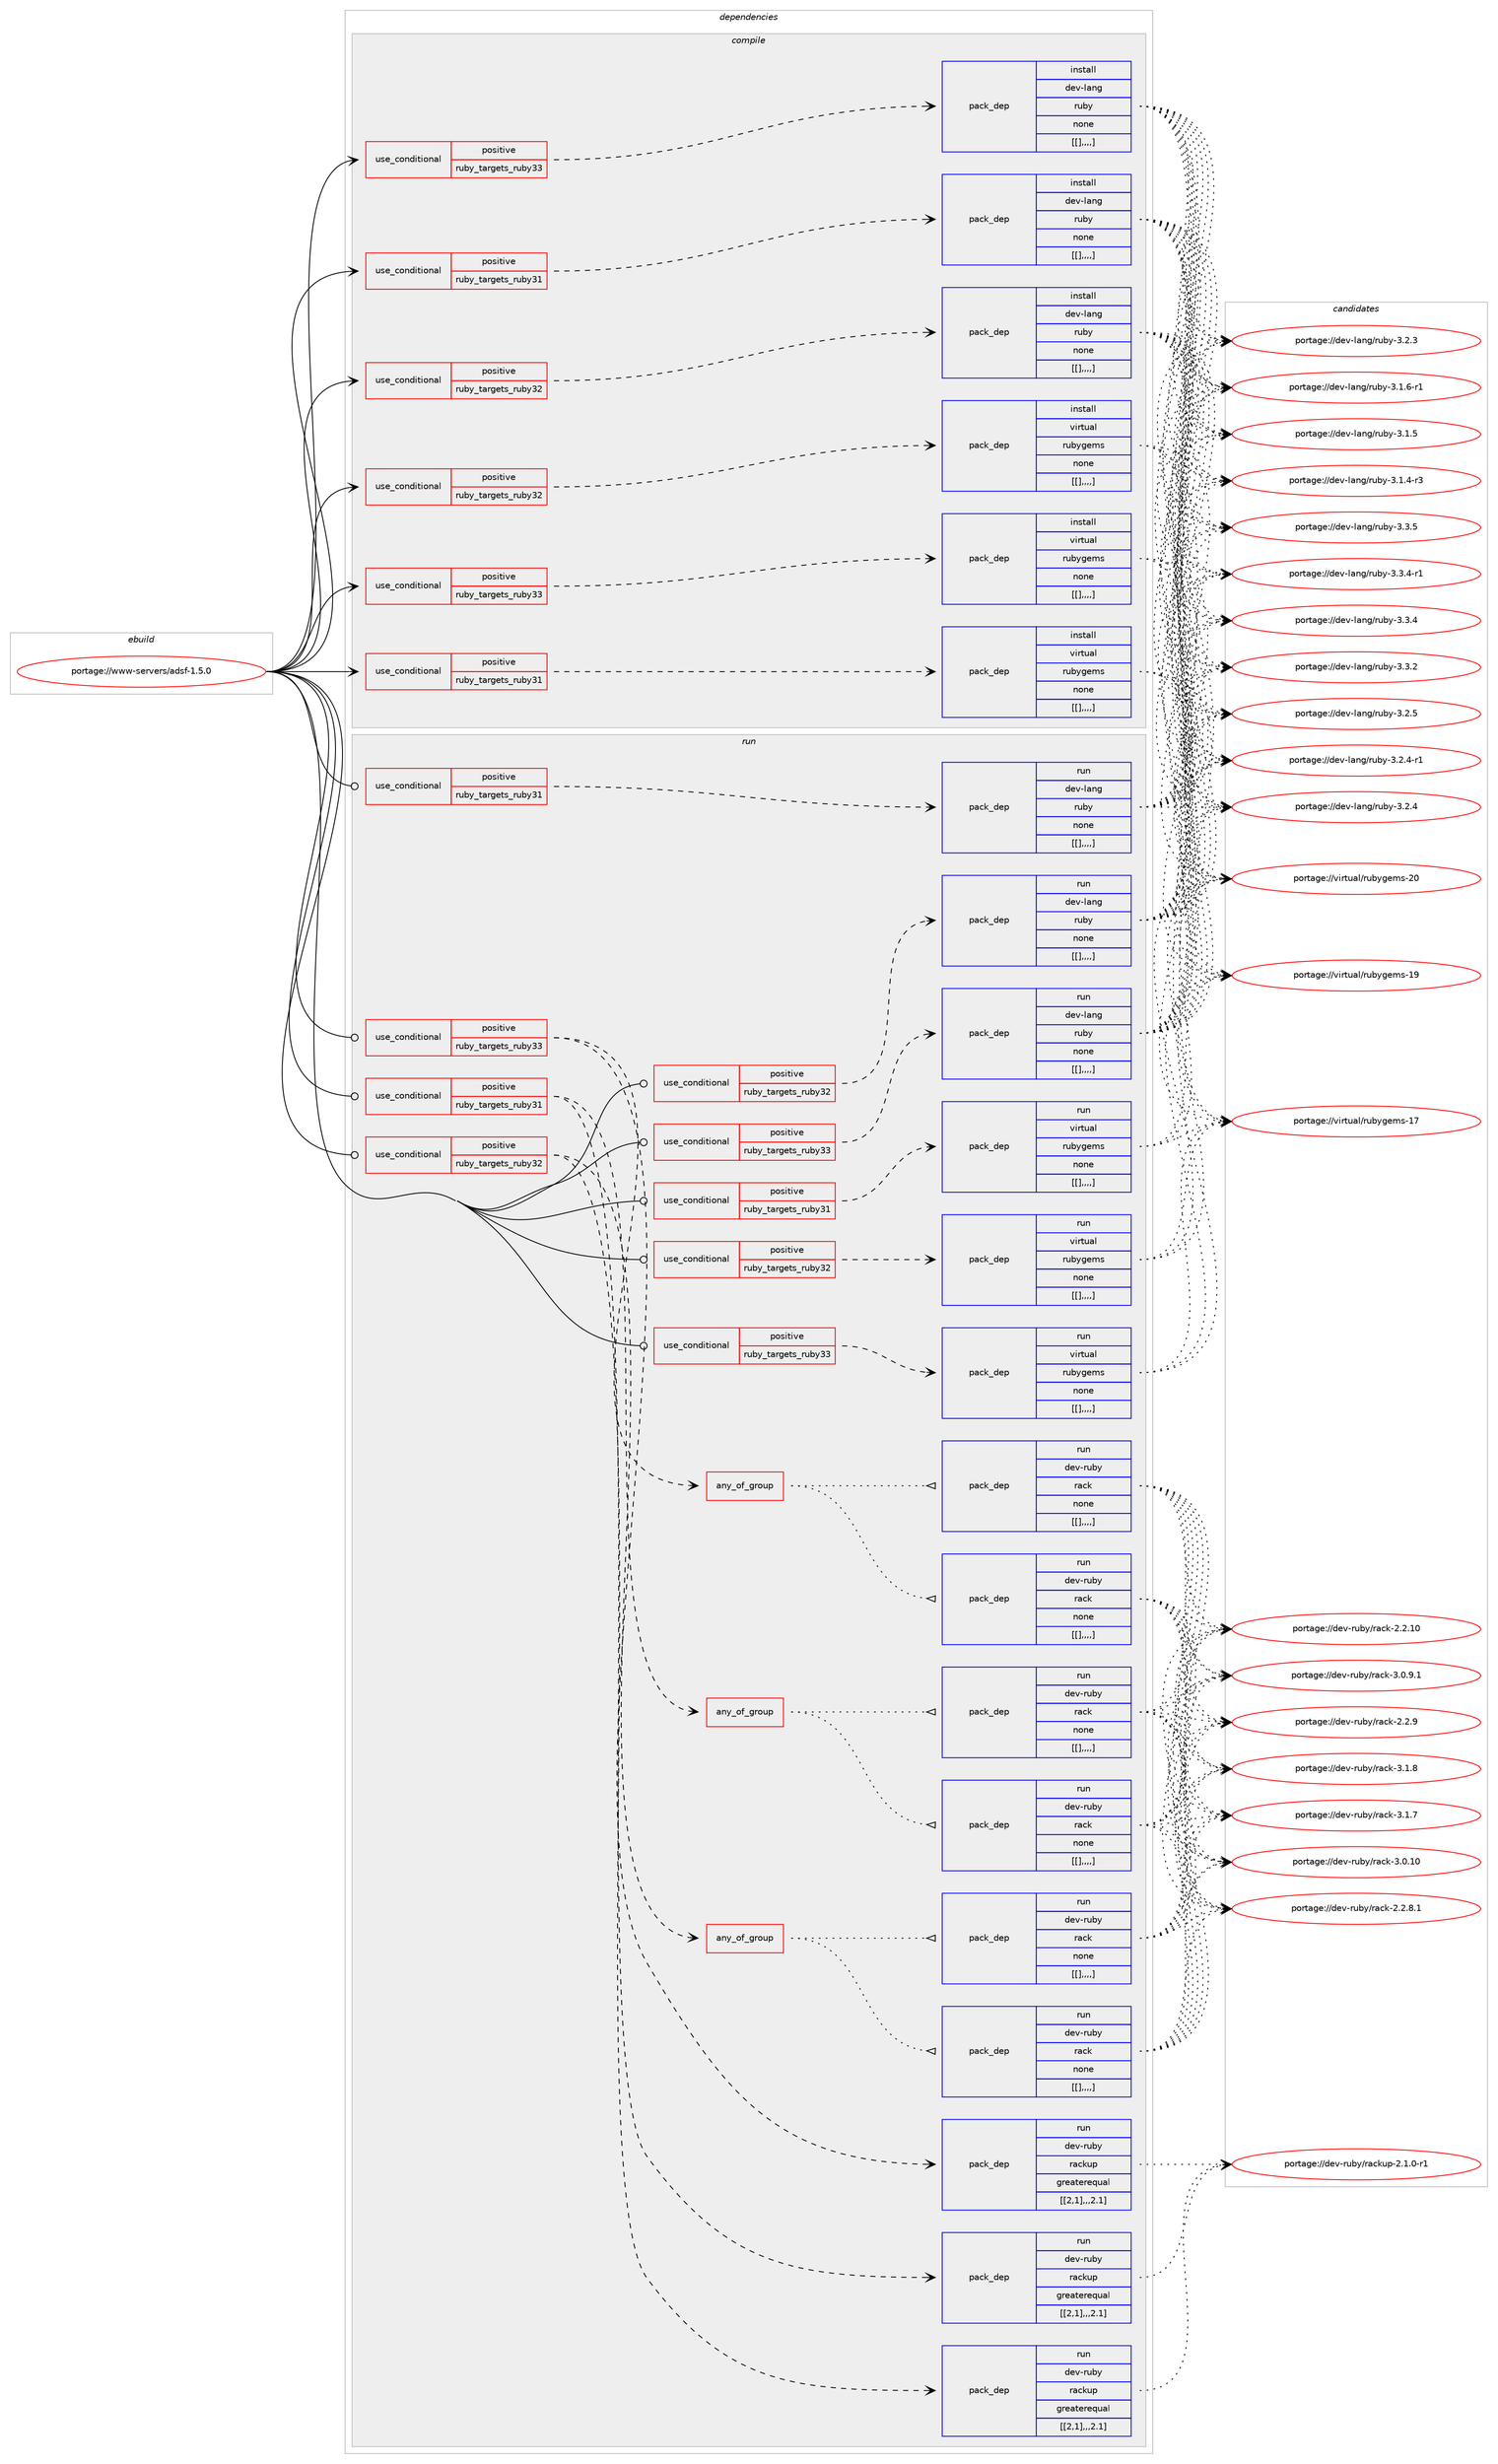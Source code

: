 digraph prolog {

# *************
# Graph options
# *************

newrank=true;
concentrate=true;
compound=true;
graph [rankdir=LR,fontname=Helvetica,fontsize=10,ranksep=1.5];#, ranksep=2.5, nodesep=0.2];
edge  [arrowhead=vee];
node  [fontname=Helvetica,fontsize=10];

# **********
# The ebuild
# **********

subgraph cluster_leftcol {
color=gray;
label=<<i>ebuild</i>>;
id [label="portage://www-servers/adsf-1.5.0", color=red, width=4, href="../www-servers/adsf-1.5.0.svg"];
}

# ****************
# The dependencies
# ****************

subgraph cluster_midcol {
color=gray;
label=<<i>dependencies</i>>;
subgraph cluster_compile {
fillcolor="#eeeeee";
style=filled;
label=<<i>compile</i>>;
subgraph cond127461 {
dependency476283 [label=<<TABLE BORDER="0" CELLBORDER="1" CELLSPACING="0" CELLPADDING="4"><TR><TD ROWSPAN="3" CELLPADDING="10">use_conditional</TD></TR><TR><TD>positive</TD></TR><TR><TD>ruby_targets_ruby31</TD></TR></TABLE>>, shape=none, color=red];
subgraph pack345220 {
dependency476303 [label=<<TABLE BORDER="0" CELLBORDER="1" CELLSPACING="0" CELLPADDING="4" WIDTH="220"><TR><TD ROWSPAN="6" CELLPADDING="30">pack_dep</TD></TR><TR><TD WIDTH="110">install</TD></TR><TR><TD>dev-lang</TD></TR><TR><TD>ruby</TD></TR><TR><TD>none</TD></TR><TR><TD>[[],,,,]</TD></TR></TABLE>>, shape=none, color=blue];
}
dependency476283:e -> dependency476303:w [weight=20,style="dashed",arrowhead="vee"];
}
id:e -> dependency476283:w [weight=20,style="solid",arrowhead="vee"];
subgraph cond127466 {
dependency476364 [label=<<TABLE BORDER="0" CELLBORDER="1" CELLSPACING="0" CELLPADDING="4"><TR><TD ROWSPAN="3" CELLPADDING="10">use_conditional</TD></TR><TR><TD>positive</TD></TR><TR><TD>ruby_targets_ruby31</TD></TR></TABLE>>, shape=none, color=red];
subgraph pack345270 {
dependency476367 [label=<<TABLE BORDER="0" CELLBORDER="1" CELLSPACING="0" CELLPADDING="4" WIDTH="220"><TR><TD ROWSPAN="6" CELLPADDING="30">pack_dep</TD></TR><TR><TD WIDTH="110">install</TD></TR><TR><TD>virtual</TD></TR><TR><TD>rubygems</TD></TR><TR><TD>none</TD></TR><TR><TD>[[],,,,]</TD></TR></TABLE>>, shape=none, color=blue];
}
dependency476364:e -> dependency476367:w [weight=20,style="dashed",arrowhead="vee"];
}
id:e -> dependency476364:w [weight=20,style="solid",arrowhead="vee"];
subgraph cond127484 {
dependency476391 [label=<<TABLE BORDER="0" CELLBORDER="1" CELLSPACING="0" CELLPADDING="4"><TR><TD ROWSPAN="3" CELLPADDING="10">use_conditional</TD></TR><TR><TD>positive</TD></TR><TR><TD>ruby_targets_ruby32</TD></TR></TABLE>>, shape=none, color=red];
subgraph pack345315 {
dependency476460 [label=<<TABLE BORDER="0" CELLBORDER="1" CELLSPACING="0" CELLPADDING="4" WIDTH="220"><TR><TD ROWSPAN="6" CELLPADDING="30">pack_dep</TD></TR><TR><TD WIDTH="110">install</TD></TR><TR><TD>dev-lang</TD></TR><TR><TD>ruby</TD></TR><TR><TD>none</TD></TR><TR><TD>[[],,,,]</TD></TR></TABLE>>, shape=none, color=blue];
}
dependency476391:e -> dependency476460:w [weight=20,style="dashed",arrowhead="vee"];
}
id:e -> dependency476391:w [weight=20,style="solid",arrowhead="vee"];
subgraph cond127509 {
dependency476485 [label=<<TABLE BORDER="0" CELLBORDER="1" CELLSPACING="0" CELLPADDING="4"><TR><TD ROWSPAN="3" CELLPADDING="10">use_conditional</TD></TR><TR><TD>positive</TD></TR><TR><TD>ruby_targets_ruby32</TD></TR></TABLE>>, shape=none, color=red];
subgraph pack345402 {
dependency476553 [label=<<TABLE BORDER="0" CELLBORDER="1" CELLSPACING="0" CELLPADDING="4" WIDTH="220"><TR><TD ROWSPAN="6" CELLPADDING="30">pack_dep</TD></TR><TR><TD WIDTH="110">install</TD></TR><TR><TD>virtual</TD></TR><TR><TD>rubygems</TD></TR><TR><TD>none</TD></TR><TR><TD>[[],,,,]</TD></TR></TABLE>>, shape=none, color=blue];
}
dependency476485:e -> dependency476553:w [weight=20,style="dashed",arrowhead="vee"];
}
id:e -> dependency476485:w [weight=20,style="solid",arrowhead="vee"];
subgraph cond127537 {
dependency476575 [label=<<TABLE BORDER="0" CELLBORDER="1" CELLSPACING="0" CELLPADDING="4"><TR><TD ROWSPAN="3" CELLPADDING="10">use_conditional</TD></TR><TR><TD>positive</TD></TR><TR><TD>ruby_targets_ruby33</TD></TR></TABLE>>, shape=none, color=red];
subgraph pack345411 {
dependency476582 [label=<<TABLE BORDER="0" CELLBORDER="1" CELLSPACING="0" CELLPADDING="4" WIDTH="220"><TR><TD ROWSPAN="6" CELLPADDING="30">pack_dep</TD></TR><TR><TD WIDTH="110">install</TD></TR><TR><TD>dev-lang</TD></TR><TR><TD>ruby</TD></TR><TR><TD>none</TD></TR><TR><TD>[[],,,,]</TD></TR></TABLE>>, shape=none, color=blue];
}
dependency476575:e -> dependency476582:w [weight=20,style="dashed",arrowhead="vee"];
}
id:e -> dependency476575:w [weight=20,style="solid",arrowhead="vee"];
subgraph cond127550 {
dependency476587 [label=<<TABLE BORDER="0" CELLBORDER="1" CELLSPACING="0" CELLPADDING="4"><TR><TD ROWSPAN="3" CELLPADDING="10">use_conditional</TD></TR><TR><TD>positive</TD></TR><TR><TD>ruby_targets_ruby33</TD></TR></TABLE>>, shape=none, color=red];
subgraph pack345417 {
dependency476589 [label=<<TABLE BORDER="0" CELLBORDER="1" CELLSPACING="0" CELLPADDING="4" WIDTH="220"><TR><TD ROWSPAN="6" CELLPADDING="30">pack_dep</TD></TR><TR><TD WIDTH="110">install</TD></TR><TR><TD>virtual</TD></TR><TR><TD>rubygems</TD></TR><TR><TD>none</TD></TR><TR><TD>[[],,,,]</TD></TR></TABLE>>, shape=none, color=blue];
}
dependency476587:e -> dependency476589:w [weight=20,style="dashed",arrowhead="vee"];
}
id:e -> dependency476587:w [weight=20,style="solid",arrowhead="vee"];
}
subgraph cluster_compileandrun {
fillcolor="#eeeeee";
style=filled;
label=<<i>compile and run</i>>;
}
subgraph cluster_run {
fillcolor="#eeeeee";
style=filled;
label=<<i>run</i>>;
subgraph cond127559 {
dependency476609 [label=<<TABLE BORDER="0" CELLBORDER="1" CELLSPACING="0" CELLPADDING="4"><TR><TD ROWSPAN="3" CELLPADDING="10">use_conditional</TD></TR><TR><TD>positive</TD></TR><TR><TD>ruby_targets_ruby31</TD></TR></TABLE>>, shape=none, color=red];
subgraph any3401 {
dependency476612 [label=<<TABLE BORDER="0" CELLBORDER="1" CELLSPACING="0" CELLPADDING="4"><TR><TD CELLPADDING="10">any_of_group</TD></TR></TABLE>>, shape=none, color=red];subgraph pack345426 {
dependency476624 [label=<<TABLE BORDER="0" CELLBORDER="1" CELLSPACING="0" CELLPADDING="4" WIDTH="220"><TR><TD ROWSPAN="6" CELLPADDING="30">pack_dep</TD></TR><TR><TD WIDTH="110">run</TD></TR><TR><TD>dev-ruby</TD></TR><TR><TD>rack</TD></TR><TR><TD>none</TD></TR><TR><TD>[[],,,,]</TD></TR></TABLE>>, shape=none, color=blue];
}
dependency476612:e -> dependency476624:w [weight=20,style="dotted",arrowhead="oinv"];
subgraph pack345454 {
dependency476664 [label=<<TABLE BORDER="0" CELLBORDER="1" CELLSPACING="0" CELLPADDING="4" WIDTH="220"><TR><TD ROWSPAN="6" CELLPADDING="30">pack_dep</TD></TR><TR><TD WIDTH="110">run</TD></TR><TR><TD>dev-ruby</TD></TR><TR><TD>rack</TD></TR><TR><TD>none</TD></TR><TR><TD>[[],,,,]</TD></TR></TABLE>>, shape=none, color=blue];
}
dependency476612:e -> dependency476664:w [weight=20,style="dotted",arrowhead="oinv"];
}
dependency476609:e -> dependency476612:w [weight=20,style="dashed",arrowhead="vee"];
subgraph pack345466 {
dependency476667 [label=<<TABLE BORDER="0" CELLBORDER="1" CELLSPACING="0" CELLPADDING="4" WIDTH="220"><TR><TD ROWSPAN="6" CELLPADDING="30">pack_dep</TD></TR><TR><TD WIDTH="110">run</TD></TR><TR><TD>dev-ruby</TD></TR><TR><TD>rackup</TD></TR><TR><TD>greaterequal</TD></TR><TR><TD>[[2,1],,,2.1]</TD></TR></TABLE>>, shape=none, color=blue];
}
dependency476609:e -> dependency476667:w [weight=20,style="dashed",arrowhead="vee"];
}
id:e -> dependency476609:w [weight=20,style="solid",arrowhead="odot"];
subgraph cond127586 {
dependency476792 [label=<<TABLE BORDER="0" CELLBORDER="1" CELLSPACING="0" CELLPADDING="4"><TR><TD ROWSPAN="3" CELLPADDING="10">use_conditional</TD></TR><TR><TD>positive</TD></TR><TR><TD>ruby_targets_ruby31</TD></TR></TABLE>>, shape=none, color=red];
subgraph pack345573 {
dependency476839 [label=<<TABLE BORDER="0" CELLBORDER="1" CELLSPACING="0" CELLPADDING="4" WIDTH="220"><TR><TD ROWSPAN="6" CELLPADDING="30">pack_dep</TD></TR><TR><TD WIDTH="110">run</TD></TR><TR><TD>dev-lang</TD></TR><TR><TD>ruby</TD></TR><TR><TD>none</TD></TR><TR><TD>[[],,,,]</TD></TR></TABLE>>, shape=none, color=blue];
}
dependency476792:e -> dependency476839:w [weight=20,style="dashed",arrowhead="vee"];
}
id:e -> dependency476792:w [weight=20,style="solid",arrowhead="odot"];
subgraph cond127656 {
dependency476906 [label=<<TABLE BORDER="0" CELLBORDER="1" CELLSPACING="0" CELLPADDING="4"><TR><TD ROWSPAN="3" CELLPADDING="10">use_conditional</TD></TR><TR><TD>positive</TD></TR><TR><TD>ruby_targets_ruby31</TD></TR></TABLE>>, shape=none, color=red];
subgraph pack345637 {
dependency476951 [label=<<TABLE BORDER="0" CELLBORDER="1" CELLSPACING="0" CELLPADDING="4" WIDTH="220"><TR><TD ROWSPAN="6" CELLPADDING="30">pack_dep</TD></TR><TR><TD WIDTH="110">run</TD></TR><TR><TD>virtual</TD></TR><TR><TD>rubygems</TD></TR><TR><TD>none</TD></TR><TR><TD>[[],,,,]</TD></TR></TABLE>>, shape=none, color=blue];
}
dependency476906:e -> dependency476951:w [weight=20,style="dashed",arrowhead="vee"];
}
id:e -> dependency476906:w [weight=20,style="solid",arrowhead="odot"];
subgraph cond127682 {
dependency476992 [label=<<TABLE BORDER="0" CELLBORDER="1" CELLSPACING="0" CELLPADDING="4"><TR><TD ROWSPAN="3" CELLPADDING="10">use_conditional</TD></TR><TR><TD>positive</TD></TR><TR><TD>ruby_targets_ruby32</TD></TR></TABLE>>, shape=none, color=red];
subgraph any3411 {
dependency477012 [label=<<TABLE BORDER="0" CELLBORDER="1" CELLSPACING="0" CELLPADDING="4"><TR><TD CELLPADDING="10">any_of_group</TD></TR></TABLE>>, shape=none, color=red];subgraph pack345686 {
dependency477045 [label=<<TABLE BORDER="0" CELLBORDER="1" CELLSPACING="0" CELLPADDING="4" WIDTH="220"><TR><TD ROWSPAN="6" CELLPADDING="30">pack_dep</TD></TR><TR><TD WIDTH="110">run</TD></TR><TR><TD>dev-ruby</TD></TR><TR><TD>rack</TD></TR><TR><TD>none</TD></TR><TR><TD>[[],,,,]</TD></TR></TABLE>>, shape=none, color=blue];
}
dependency477012:e -> dependency477045:w [weight=20,style="dotted",arrowhead="oinv"];
subgraph pack345722 {
dependency477125 [label=<<TABLE BORDER="0" CELLBORDER="1" CELLSPACING="0" CELLPADDING="4" WIDTH="220"><TR><TD ROWSPAN="6" CELLPADDING="30">pack_dep</TD></TR><TR><TD WIDTH="110">run</TD></TR><TR><TD>dev-ruby</TD></TR><TR><TD>rack</TD></TR><TR><TD>none</TD></TR><TR><TD>[[],,,,]</TD></TR></TABLE>>, shape=none, color=blue];
}
dependency477012:e -> dependency477125:w [weight=20,style="dotted",arrowhead="oinv"];
}
dependency476992:e -> dependency477012:w [weight=20,style="dashed",arrowhead="vee"];
subgraph pack345776 {
dependency477163 [label=<<TABLE BORDER="0" CELLBORDER="1" CELLSPACING="0" CELLPADDING="4" WIDTH="220"><TR><TD ROWSPAN="6" CELLPADDING="30">pack_dep</TD></TR><TR><TD WIDTH="110">run</TD></TR><TR><TD>dev-ruby</TD></TR><TR><TD>rackup</TD></TR><TR><TD>greaterequal</TD></TR><TR><TD>[[2,1],,,2.1]</TD></TR></TABLE>>, shape=none, color=blue];
}
dependency476992:e -> dependency477163:w [weight=20,style="dashed",arrowhead="vee"];
}
id:e -> dependency476992:w [weight=20,style="solid",arrowhead="odot"];
subgraph cond127744 {
dependency477170 [label=<<TABLE BORDER="0" CELLBORDER="1" CELLSPACING="0" CELLPADDING="4"><TR><TD ROWSPAN="3" CELLPADDING="10">use_conditional</TD></TR><TR><TD>positive</TD></TR><TR><TD>ruby_targets_ruby32</TD></TR></TABLE>>, shape=none, color=red];
subgraph pack345793 {
dependency477191 [label=<<TABLE BORDER="0" CELLBORDER="1" CELLSPACING="0" CELLPADDING="4" WIDTH="220"><TR><TD ROWSPAN="6" CELLPADDING="30">pack_dep</TD></TR><TR><TD WIDTH="110">run</TD></TR><TR><TD>dev-lang</TD></TR><TR><TD>ruby</TD></TR><TR><TD>none</TD></TR><TR><TD>[[],,,,]</TD></TR></TABLE>>, shape=none, color=blue];
}
dependency477170:e -> dependency477191:w [weight=20,style="dashed",arrowhead="vee"];
}
id:e -> dependency477170:w [weight=20,style="solid",arrowhead="odot"];
subgraph cond127759 {
dependency477231 [label=<<TABLE BORDER="0" CELLBORDER="1" CELLSPACING="0" CELLPADDING="4"><TR><TD ROWSPAN="3" CELLPADDING="10">use_conditional</TD></TR><TR><TD>positive</TD></TR><TR><TD>ruby_targets_ruby32</TD></TR></TABLE>>, shape=none, color=red];
subgraph pack345840 {
dependency477286 [label=<<TABLE BORDER="0" CELLBORDER="1" CELLSPACING="0" CELLPADDING="4" WIDTH="220"><TR><TD ROWSPAN="6" CELLPADDING="30">pack_dep</TD></TR><TR><TD WIDTH="110">run</TD></TR><TR><TD>virtual</TD></TR><TR><TD>rubygems</TD></TR><TR><TD>none</TD></TR><TR><TD>[[],,,,]</TD></TR></TABLE>>, shape=none, color=blue];
}
dependency477231:e -> dependency477286:w [weight=20,style="dashed",arrowhead="vee"];
}
id:e -> dependency477231:w [weight=20,style="solid",arrowhead="odot"];
subgraph cond127783 {
dependency477289 [label=<<TABLE BORDER="0" CELLBORDER="1" CELLSPACING="0" CELLPADDING="4"><TR><TD ROWSPAN="3" CELLPADDING="10">use_conditional</TD></TR><TR><TD>positive</TD></TR><TR><TD>ruby_targets_ruby33</TD></TR></TABLE>>, shape=none, color=red];
subgraph any3413 {
dependency477291 [label=<<TABLE BORDER="0" CELLBORDER="1" CELLSPACING="0" CELLPADDING="4"><TR><TD CELLPADDING="10">any_of_group</TD></TR></TABLE>>, shape=none, color=red];subgraph pack345877 {
dependency477320 [label=<<TABLE BORDER="0" CELLBORDER="1" CELLSPACING="0" CELLPADDING="4" WIDTH="220"><TR><TD ROWSPAN="6" CELLPADDING="30">pack_dep</TD></TR><TR><TD WIDTH="110">run</TD></TR><TR><TD>dev-ruby</TD></TR><TR><TD>rack</TD></TR><TR><TD>none</TD></TR><TR><TD>[[],,,,]</TD></TR></TABLE>>, shape=none, color=blue];
}
dependency477291:e -> dependency477320:w [weight=20,style="dotted",arrowhead="oinv"];
subgraph pack345898 {
dependency477363 [label=<<TABLE BORDER="0" CELLBORDER="1" CELLSPACING="0" CELLPADDING="4" WIDTH="220"><TR><TD ROWSPAN="6" CELLPADDING="30">pack_dep</TD></TR><TR><TD WIDTH="110">run</TD></TR><TR><TD>dev-ruby</TD></TR><TR><TD>rack</TD></TR><TR><TD>none</TD></TR><TR><TD>[[],,,,]</TD></TR></TABLE>>, shape=none, color=blue];
}
dependency477291:e -> dependency477363:w [weight=20,style="dotted",arrowhead="oinv"];
}
dependency477289:e -> dependency477291:w [weight=20,style="dashed",arrowhead="vee"];
subgraph pack345913 {
dependency477387 [label=<<TABLE BORDER="0" CELLBORDER="1" CELLSPACING="0" CELLPADDING="4" WIDTH="220"><TR><TD ROWSPAN="6" CELLPADDING="30">pack_dep</TD></TR><TR><TD WIDTH="110">run</TD></TR><TR><TD>dev-ruby</TD></TR><TR><TD>rackup</TD></TR><TR><TD>greaterequal</TD></TR><TR><TD>[[2,1],,,2.1]</TD></TR></TABLE>>, shape=none, color=blue];
}
dependency477289:e -> dependency477387:w [weight=20,style="dashed",arrowhead="vee"];
}
id:e -> dependency477289:w [weight=20,style="solid",arrowhead="odot"];
subgraph cond127828 {
dependency477411 [label=<<TABLE BORDER="0" CELLBORDER="1" CELLSPACING="0" CELLPADDING="4"><TR><TD ROWSPAN="3" CELLPADDING="10">use_conditional</TD></TR><TR><TD>positive</TD></TR><TR><TD>ruby_targets_ruby33</TD></TR></TABLE>>, shape=none, color=red];
subgraph pack345940 {
dependency477412 [label=<<TABLE BORDER="0" CELLBORDER="1" CELLSPACING="0" CELLPADDING="4" WIDTH="220"><TR><TD ROWSPAN="6" CELLPADDING="30">pack_dep</TD></TR><TR><TD WIDTH="110">run</TD></TR><TR><TD>dev-lang</TD></TR><TR><TD>ruby</TD></TR><TR><TD>none</TD></TR><TR><TD>[[],,,,]</TD></TR></TABLE>>, shape=none, color=blue];
}
dependency477411:e -> dependency477412:w [weight=20,style="dashed",arrowhead="vee"];
}
id:e -> dependency477411:w [weight=20,style="solid",arrowhead="odot"];
subgraph cond127851 {
dependency477564 [label=<<TABLE BORDER="0" CELLBORDER="1" CELLSPACING="0" CELLPADDING="4"><TR><TD ROWSPAN="3" CELLPADDING="10">use_conditional</TD></TR><TR><TD>positive</TD></TR><TR><TD>ruby_targets_ruby33</TD></TR></TABLE>>, shape=none, color=red];
subgraph pack346041 {
dependency477606 [label=<<TABLE BORDER="0" CELLBORDER="1" CELLSPACING="0" CELLPADDING="4" WIDTH="220"><TR><TD ROWSPAN="6" CELLPADDING="30">pack_dep</TD></TR><TR><TD WIDTH="110">run</TD></TR><TR><TD>virtual</TD></TR><TR><TD>rubygems</TD></TR><TR><TD>none</TD></TR><TR><TD>[[],,,,]</TD></TR></TABLE>>, shape=none, color=blue];
}
dependency477564:e -> dependency477606:w [weight=20,style="dashed",arrowhead="vee"];
}
id:e -> dependency477564:w [weight=20,style="solid",arrowhead="odot"];
}
}

# **************
# The candidates
# **************

subgraph cluster_choices {
rank=same;
color=gray;
label=<<i>candidates</i>>;

subgraph choice344595 {
color=black;
nodesep=1;
choice10010111845108971101034711411798121455146514653 [label="portage://dev-lang/ruby-3.3.5", color=red, width=4,href="../dev-lang/ruby-3.3.5.svg"];
choice100101118451089711010347114117981214551465146524511449 [label="portage://dev-lang/ruby-3.3.4-r1", color=red, width=4,href="../dev-lang/ruby-3.3.4-r1.svg"];
choice10010111845108971101034711411798121455146514652 [label="portage://dev-lang/ruby-3.3.4", color=red, width=4,href="../dev-lang/ruby-3.3.4.svg"];
choice10010111845108971101034711411798121455146514650 [label="portage://dev-lang/ruby-3.3.2", color=red, width=4,href="../dev-lang/ruby-3.3.2.svg"];
choice10010111845108971101034711411798121455146504653 [label="portage://dev-lang/ruby-3.2.5", color=red, width=4,href="../dev-lang/ruby-3.2.5.svg"];
choice100101118451089711010347114117981214551465046524511449 [label="portage://dev-lang/ruby-3.2.4-r1", color=red, width=4,href="../dev-lang/ruby-3.2.4-r1.svg"];
choice10010111845108971101034711411798121455146504652 [label="portage://dev-lang/ruby-3.2.4", color=red, width=4,href="../dev-lang/ruby-3.2.4.svg"];
choice10010111845108971101034711411798121455146504651 [label="portage://dev-lang/ruby-3.2.3", color=red, width=4,href="../dev-lang/ruby-3.2.3.svg"];
choice100101118451089711010347114117981214551464946544511449 [label="portage://dev-lang/ruby-3.1.6-r1", color=red, width=4,href="../dev-lang/ruby-3.1.6-r1.svg"];
choice10010111845108971101034711411798121455146494653 [label="portage://dev-lang/ruby-3.1.5", color=red, width=4,href="../dev-lang/ruby-3.1.5.svg"];
choice100101118451089711010347114117981214551464946524511451 [label="portage://dev-lang/ruby-3.1.4-r3", color=red, width=4,href="../dev-lang/ruby-3.1.4-r3.svg"];
dependency476303:e -> choice10010111845108971101034711411798121455146514653:w [style=dotted,weight="100"];
dependency476303:e -> choice100101118451089711010347114117981214551465146524511449:w [style=dotted,weight="100"];
dependency476303:e -> choice10010111845108971101034711411798121455146514652:w [style=dotted,weight="100"];
dependency476303:e -> choice10010111845108971101034711411798121455146514650:w [style=dotted,weight="100"];
dependency476303:e -> choice10010111845108971101034711411798121455146504653:w [style=dotted,weight="100"];
dependency476303:e -> choice100101118451089711010347114117981214551465046524511449:w [style=dotted,weight="100"];
dependency476303:e -> choice10010111845108971101034711411798121455146504652:w [style=dotted,weight="100"];
dependency476303:e -> choice10010111845108971101034711411798121455146504651:w [style=dotted,weight="100"];
dependency476303:e -> choice100101118451089711010347114117981214551464946544511449:w [style=dotted,weight="100"];
dependency476303:e -> choice10010111845108971101034711411798121455146494653:w [style=dotted,weight="100"];
dependency476303:e -> choice100101118451089711010347114117981214551464946524511451:w [style=dotted,weight="100"];
}
subgraph choice344618 {
color=black;
nodesep=1;
choice118105114116117971084711411798121103101109115455048 [label="portage://virtual/rubygems-20", color=red, width=4,href="../virtual/rubygems-20.svg"];
choice118105114116117971084711411798121103101109115454957 [label="portage://virtual/rubygems-19", color=red, width=4,href="../virtual/rubygems-19.svg"];
choice118105114116117971084711411798121103101109115454955 [label="portage://virtual/rubygems-17", color=red, width=4,href="../virtual/rubygems-17.svg"];
dependency476367:e -> choice118105114116117971084711411798121103101109115455048:w [style=dotted,weight="100"];
dependency476367:e -> choice118105114116117971084711411798121103101109115454957:w [style=dotted,weight="100"];
dependency476367:e -> choice118105114116117971084711411798121103101109115454955:w [style=dotted,weight="100"];
}
subgraph choice344633 {
color=black;
nodesep=1;
choice10010111845108971101034711411798121455146514653 [label="portage://dev-lang/ruby-3.3.5", color=red, width=4,href="../dev-lang/ruby-3.3.5.svg"];
choice100101118451089711010347114117981214551465146524511449 [label="portage://dev-lang/ruby-3.3.4-r1", color=red, width=4,href="../dev-lang/ruby-3.3.4-r1.svg"];
choice10010111845108971101034711411798121455146514652 [label="portage://dev-lang/ruby-3.3.4", color=red, width=4,href="../dev-lang/ruby-3.3.4.svg"];
choice10010111845108971101034711411798121455146514650 [label="portage://dev-lang/ruby-3.3.2", color=red, width=4,href="../dev-lang/ruby-3.3.2.svg"];
choice10010111845108971101034711411798121455146504653 [label="portage://dev-lang/ruby-3.2.5", color=red, width=4,href="../dev-lang/ruby-3.2.5.svg"];
choice100101118451089711010347114117981214551465046524511449 [label="portage://dev-lang/ruby-3.2.4-r1", color=red, width=4,href="../dev-lang/ruby-3.2.4-r1.svg"];
choice10010111845108971101034711411798121455146504652 [label="portage://dev-lang/ruby-3.2.4", color=red, width=4,href="../dev-lang/ruby-3.2.4.svg"];
choice10010111845108971101034711411798121455146504651 [label="portage://dev-lang/ruby-3.2.3", color=red, width=4,href="../dev-lang/ruby-3.2.3.svg"];
choice100101118451089711010347114117981214551464946544511449 [label="portage://dev-lang/ruby-3.1.6-r1", color=red, width=4,href="../dev-lang/ruby-3.1.6-r1.svg"];
choice10010111845108971101034711411798121455146494653 [label="portage://dev-lang/ruby-3.1.5", color=red, width=4,href="../dev-lang/ruby-3.1.5.svg"];
choice100101118451089711010347114117981214551464946524511451 [label="portage://dev-lang/ruby-3.1.4-r3", color=red, width=4,href="../dev-lang/ruby-3.1.4-r3.svg"];
dependency476460:e -> choice10010111845108971101034711411798121455146514653:w [style=dotted,weight="100"];
dependency476460:e -> choice100101118451089711010347114117981214551465146524511449:w [style=dotted,weight="100"];
dependency476460:e -> choice10010111845108971101034711411798121455146514652:w [style=dotted,weight="100"];
dependency476460:e -> choice10010111845108971101034711411798121455146514650:w [style=dotted,weight="100"];
dependency476460:e -> choice10010111845108971101034711411798121455146504653:w [style=dotted,weight="100"];
dependency476460:e -> choice100101118451089711010347114117981214551465046524511449:w [style=dotted,weight="100"];
dependency476460:e -> choice10010111845108971101034711411798121455146504652:w [style=dotted,weight="100"];
dependency476460:e -> choice10010111845108971101034711411798121455146504651:w [style=dotted,weight="100"];
dependency476460:e -> choice100101118451089711010347114117981214551464946544511449:w [style=dotted,weight="100"];
dependency476460:e -> choice10010111845108971101034711411798121455146494653:w [style=dotted,weight="100"];
dependency476460:e -> choice100101118451089711010347114117981214551464946524511451:w [style=dotted,weight="100"];
}
subgraph choice344642 {
color=black;
nodesep=1;
choice118105114116117971084711411798121103101109115455048 [label="portage://virtual/rubygems-20", color=red, width=4,href="../virtual/rubygems-20.svg"];
choice118105114116117971084711411798121103101109115454957 [label="portage://virtual/rubygems-19", color=red, width=4,href="../virtual/rubygems-19.svg"];
choice118105114116117971084711411798121103101109115454955 [label="portage://virtual/rubygems-17", color=red, width=4,href="../virtual/rubygems-17.svg"];
dependency476553:e -> choice118105114116117971084711411798121103101109115455048:w [style=dotted,weight="100"];
dependency476553:e -> choice118105114116117971084711411798121103101109115454957:w [style=dotted,weight="100"];
dependency476553:e -> choice118105114116117971084711411798121103101109115454955:w [style=dotted,weight="100"];
}
subgraph choice344647 {
color=black;
nodesep=1;
choice10010111845108971101034711411798121455146514653 [label="portage://dev-lang/ruby-3.3.5", color=red, width=4,href="../dev-lang/ruby-3.3.5.svg"];
choice100101118451089711010347114117981214551465146524511449 [label="portage://dev-lang/ruby-3.3.4-r1", color=red, width=4,href="../dev-lang/ruby-3.3.4-r1.svg"];
choice10010111845108971101034711411798121455146514652 [label="portage://dev-lang/ruby-3.3.4", color=red, width=4,href="../dev-lang/ruby-3.3.4.svg"];
choice10010111845108971101034711411798121455146514650 [label="portage://dev-lang/ruby-3.3.2", color=red, width=4,href="../dev-lang/ruby-3.3.2.svg"];
choice10010111845108971101034711411798121455146504653 [label="portage://dev-lang/ruby-3.2.5", color=red, width=4,href="../dev-lang/ruby-3.2.5.svg"];
choice100101118451089711010347114117981214551465046524511449 [label="portage://dev-lang/ruby-3.2.4-r1", color=red, width=4,href="../dev-lang/ruby-3.2.4-r1.svg"];
choice10010111845108971101034711411798121455146504652 [label="portage://dev-lang/ruby-3.2.4", color=red, width=4,href="../dev-lang/ruby-3.2.4.svg"];
choice10010111845108971101034711411798121455146504651 [label="portage://dev-lang/ruby-3.2.3", color=red, width=4,href="../dev-lang/ruby-3.2.3.svg"];
choice100101118451089711010347114117981214551464946544511449 [label="portage://dev-lang/ruby-3.1.6-r1", color=red, width=4,href="../dev-lang/ruby-3.1.6-r1.svg"];
choice10010111845108971101034711411798121455146494653 [label="portage://dev-lang/ruby-3.1.5", color=red, width=4,href="../dev-lang/ruby-3.1.5.svg"];
choice100101118451089711010347114117981214551464946524511451 [label="portage://dev-lang/ruby-3.1.4-r3", color=red, width=4,href="../dev-lang/ruby-3.1.4-r3.svg"];
dependency476582:e -> choice10010111845108971101034711411798121455146514653:w [style=dotted,weight="100"];
dependency476582:e -> choice100101118451089711010347114117981214551465146524511449:w [style=dotted,weight="100"];
dependency476582:e -> choice10010111845108971101034711411798121455146514652:w [style=dotted,weight="100"];
dependency476582:e -> choice10010111845108971101034711411798121455146514650:w [style=dotted,weight="100"];
dependency476582:e -> choice10010111845108971101034711411798121455146504653:w [style=dotted,weight="100"];
dependency476582:e -> choice100101118451089711010347114117981214551465046524511449:w [style=dotted,weight="100"];
dependency476582:e -> choice10010111845108971101034711411798121455146504652:w [style=dotted,weight="100"];
dependency476582:e -> choice10010111845108971101034711411798121455146504651:w [style=dotted,weight="100"];
dependency476582:e -> choice100101118451089711010347114117981214551464946544511449:w [style=dotted,weight="100"];
dependency476582:e -> choice10010111845108971101034711411798121455146494653:w [style=dotted,weight="100"];
dependency476582:e -> choice100101118451089711010347114117981214551464946524511451:w [style=dotted,weight="100"];
}
subgraph choice344667 {
color=black;
nodesep=1;
choice118105114116117971084711411798121103101109115455048 [label="portage://virtual/rubygems-20", color=red, width=4,href="../virtual/rubygems-20.svg"];
choice118105114116117971084711411798121103101109115454957 [label="portage://virtual/rubygems-19", color=red, width=4,href="../virtual/rubygems-19.svg"];
choice118105114116117971084711411798121103101109115454955 [label="portage://virtual/rubygems-17", color=red, width=4,href="../virtual/rubygems-17.svg"];
dependency476589:e -> choice118105114116117971084711411798121103101109115455048:w [style=dotted,weight="100"];
dependency476589:e -> choice118105114116117971084711411798121103101109115454957:w [style=dotted,weight="100"];
dependency476589:e -> choice118105114116117971084711411798121103101109115454955:w [style=dotted,weight="100"];
}
subgraph choice344668 {
color=black;
nodesep=1;
choice1001011184511411798121471149799107455146494656 [label="portage://dev-ruby/rack-3.1.8", color=red, width=4,href="../dev-ruby/rack-3.1.8.svg"];
choice1001011184511411798121471149799107455146494655 [label="portage://dev-ruby/rack-3.1.7", color=red, width=4,href="../dev-ruby/rack-3.1.7.svg"];
choice100101118451141179812147114979910745514648464948 [label="portage://dev-ruby/rack-3.0.10", color=red, width=4,href="../dev-ruby/rack-3.0.10.svg"];
choice10010111845114117981214711497991074551464846574649 [label="portage://dev-ruby/rack-3.0.9.1", color=red, width=4,href="../dev-ruby/rack-3.0.9.1.svg"];
choice100101118451141179812147114979910745504650464948 [label="portage://dev-ruby/rack-2.2.10", color=red, width=4,href="../dev-ruby/rack-2.2.10.svg"];
choice1001011184511411798121471149799107455046504657 [label="portage://dev-ruby/rack-2.2.9", color=red, width=4,href="../dev-ruby/rack-2.2.9.svg"];
choice10010111845114117981214711497991074550465046564649 [label="portage://dev-ruby/rack-2.2.8.1", color=red, width=4,href="../dev-ruby/rack-2.2.8.1.svg"];
dependency476624:e -> choice1001011184511411798121471149799107455146494656:w [style=dotted,weight="100"];
dependency476624:e -> choice1001011184511411798121471149799107455146494655:w [style=dotted,weight="100"];
dependency476624:e -> choice100101118451141179812147114979910745514648464948:w [style=dotted,weight="100"];
dependency476624:e -> choice10010111845114117981214711497991074551464846574649:w [style=dotted,weight="100"];
dependency476624:e -> choice100101118451141179812147114979910745504650464948:w [style=dotted,weight="100"];
dependency476624:e -> choice1001011184511411798121471149799107455046504657:w [style=dotted,weight="100"];
dependency476624:e -> choice10010111845114117981214711497991074550465046564649:w [style=dotted,weight="100"];
}
subgraph choice344679 {
color=black;
nodesep=1;
choice1001011184511411798121471149799107455146494656 [label="portage://dev-ruby/rack-3.1.8", color=red, width=4,href="../dev-ruby/rack-3.1.8.svg"];
choice1001011184511411798121471149799107455146494655 [label="portage://dev-ruby/rack-3.1.7", color=red, width=4,href="../dev-ruby/rack-3.1.7.svg"];
choice100101118451141179812147114979910745514648464948 [label="portage://dev-ruby/rack-3.0.10", color=red, width=4,href="../dev-ruby/rack-3.0.10.svg"];
choice10010111845114117981214711497991074551464846574649 [label="portage://dev-ruby/rack-3.0.9.1", color=red, width=4,href="../dev-ruby/rack-3.0.9.1.svg"];
choice100101118451141179812147114979910745504650464948 [label="portage://dev-ruby/rack-2.2.10", color=red, width=4,href="../dev-ruby/rack-2.2.10.svg"];
choice1001011184511411798121471149799107455046504657 [label="portage://dev-ruby/rack-2.2.9", color=red, width=4,href="../dev-ruby/rack-2.2.9.svg"];
choice10010111845114117981214711497991074550465046564649 [label="portage://dev-ruby/rack-2.2.8.1", color=red, width=4,href="../dev-ruby/rack-2.2.8.1.svg"];
dependency476664:e -> choice1001011184511411798121471149799107455146494656:w [style=dotted,weight="100"];
dependency476664:e -> choice1001011184511411798121471149799107455146494655:w [style=dotted,weight="100"];
dependency476664:e -> choice100101118451141179812147114979910745514648464948:w [style=dotted,weight="100"];
dependency476664:e -> choice10010111845114117981214711497991074551464846574649:w [style=dotted,weight="100"];
dependency476664:e -> choice100101118451141179812147114979910745504650464948:w [style=dotted,weight="100"];
dependency476664:e -> choice1001011184511411798121471149799107455046504657:w [style=dotted,weight="100"];
dependency476664:e -> choice10010111845114117981214711497991074550465046564649:w [style=dotted,weight="100"];
}
subgraph choice344686 {
color=black;
nodesep=1;
choice10010111845114117981214711497991071171124550464946484511449 [label="portage://dev-ruby/rackup-2.1.0-r1", color=red, width=4,href="../dev-ruby/rackup-2.1.0-r1.svg"];
dependency476667:e -> choice10010111845114117981214711497991071171124550464946484511449:w [style=dotted,weight="100"];
}
subgraph choice344687 {
color=black;
nodesep=1;
choice10010111845108971101034711411798121455146514653 [label="portage://dev-lang/ruby-3.3.5", color=red, width=4,href="../dev-lang/ruby-3.3.5.svg"];
choice100101118451089711010347114117981214551465146524511449 [label="portage://dev-lang/ruby-3.3.4-r1", color=red, width=4,href="../dev-lang/ruby-3.3.4-r1.svg"];
choice10010111845108971101034711411798121455146514652 [label="portage://dev-lang/ruby-3.3.4", color=red, width=4,href="../dev-lang/ruby-3.3.4.svg"];
choice10010111845108971101034711411798121455146514650 [label="portage://dev-lang/ruby-3.3.2", color=red, width=4,href="../dev-lang/ruby-3.3.2.svg"];
choice10010111845108971101034711411798121455146504653 [label="portage://dev-lang/ruby-3.2.5", color=red, width=4,href="../dev-lang/ruby-3.2.5.svg"];
choice100101118451089711010347114117981214551465046524511449 [label="portage://dev-lang/ruby-3.2.4-r1", color=red, width=4,href="../dev-lang/ruby-3.2.4-r1.svg"];
choice10010111845108971101034711411798121455146504652 [label="portage://dev-lang/ruby-3.2.4", color=red, width=4,href="../dev-lang/ruby-3.2.4.svg"];
choice10010111845108971101034711411798121455146504651 [label="portage://dev-lang/ruby-3.2.3", color=red, width=4,href="../dev-lang/ruby-3.2.3.svg"];
choice100101118451089711010347114117981214551464946544511449 [label="portage://dev-lang/ruby-3.1.6-r1", color=red, width=4,href="../dev-lang/ruby-3.1.6-r1.svg"];
choice10010111845108971101034711411798121455146494653 [label="portage://dev-lang/ruby-3.1.5", color=red, width=4,href="../dev-lang/ruby-3.1.5.svg"];
choice100101118451089711010347114117981214551464946524511451 [label="portage://dev-lang/ruby-3.1.4-r3", color=red, width=4,href="../dev-lang/ruby-3.1.4-r3.svg"];
dependency476839:e -> choice10010111845108971101034711411798121455146514653:w [style=dotted,weight="100"];
dependency476839:e -> choice100101118451089711010347114117981214551465146524511449:w [style=dotted,weight="100"];
dependency476839:e -> choice10010111845108971101034711411798121455146514652:w [style=dotted,weight="100"];
dependency476839:e -> choice10010111845108971101034711411798121455146514650:w [style=dotted,weight="100"];
dependency476839:e -> choice10010111845108971101034711411798121455146504653:w [style=dotted,weight="100"];
dependency476839:e -> choice100101118451089711010347114117981214551465046524511449:w [style=dotted,weight="100"];
dependency476839:e -> choice10010111845108971101034711411798121455146504652:w [style=dotted,weight="100"];
dependency476839:e -> choice10010111845108971101034711411798121455146504651:w [style=dotted,weight="100"];
dependency476839:e -> choice100101118451089711010347114117981214551464946544511449:w [style=dotted,weight="100"];
dependency476839:e -> choice10010111845108971101034711411798121455146494653:w [style=dotted,weight="100"];
dependency476839:e -> choice100101118451089711010347114117981214551464946524511451:w [style=dotted,weight="100"];
}
subgraph choice344726 {
color=black;
nodesep=1;
choice118105114116117971084711411798121103101109115455048 [label="portage://virtual/rubygems-20", color=red, width=4,href="../virtual/rubygems-20.svg"];
choice118105114116117971084711411798121103101109115454957 [label="portage://virtual/rubygems-19", color=red, width=4,href="../virtual/rubygems-19.svg"];
choice118105114116117971084711411798121103101109115454955 [label="portage://virtual/rubygems-17", color=red, width=4,href="../virtual/rubygems-17.svg"];
dependency476951:e -> choice118105114116117971084711411798121103101109115455048:w [style=dotted,weight="100"];
dependency476951:e -> choice118105114116117971084711411798121103101109115454957:w [style=dotted,weight="100"];
dependency476951:e -> choice118105114116117971084711411798121103101109115454955:w [style=dotted,weight="100"];
}
subgraph choice344730 {
color=black;
nodesep=1;
choice1001011184511411798121471149799107455146494656 [label="portage://dev-ruby/rack-3.1.8", color=red, width=4,href="../dev-ruby/rack-3.1.8.svg"];
choice1001011184511411798121471149799107455146494655 [label="portage://dev-ruby/rack-3.1.7", color=red, width=4,href="../dev-ruby/rack-3.1.7.svg"];
choice100101118451141179812147114979910745514648464948 [label="portage://dev-ruby/rack-3.0.10", color=red, width=4,href="../dev-ruby/rack-3.0.10.svg"];
choice10010111845114117981214711497991074551464846574649 [label="portage://dev-ruby/rack-3.0.9.1", color=red, width=4,href="../dev-ruby/rack-3.0.9.1.svg"];
choice100101118451141179812147114979910745504650464948 [label="portage://dev-ruby/rack-2.2.10", color=red, width=4,href="../dev-ruby/rack-2.2.10.svg"];
choice1001011184511411798121471149799107455046504657 [label="portage://dev-ruby/rack-2.2.9", color=red, width=4,href="../dev-ruby/rack-2.2.9.svg"];
choice10010111845114117981214711497991074550465046564649 [label="portage://dev-ruby/rack-2.2.8.1", color=red, width=4,href="../dev-ruby/rack-2.2.8.1.svg"];
dependency477045:e -> choice1001011184511411798121471149799107455146494656:w [style=dotted,weight="100"];
dependency477045:e -> choice1001011184511411798121471149799107455146494655:w [style=dotted,weight="100"];
dependency477045:e -> choice100101118451141179812147114979910745514648464948:w [style=dotted,weight="100"];
dependency477045:e -> choice10010111845114117981214711497991074551464846574649:w [style=dotted,weight="100"];
dependency477045:e -> choice100101118451141179812147114979910745504650464948:w [style=dotted,weight="100"];
dependency477045:e -> choice1001011184511411798121471149799107455046504657:w [style=dotted,weight="100"];
dependency477045:e -> choice10010111845114117981214711497991074550465046564649:w [style=dotted,weight="100"];
}
subgraph choice344740 {
color=black;
nodesep=1;
choice1001011184511411798121471149799107455146494656 [label="portage://dev-ruby/rack-3.1.8", color=red, width=4,href="../dev-ruby/rack-3.1.8.svg"];
choice1001011184511411798121471149799107455146494655 [label="portage://dev-ruby/rack-3.1.7", color=red, width=4,href="../dev-ruby/rack-3.1.7.svg"];
choice100101118451141179812147114979910745514648464948 [label="portage://dev-ruby/rack-3.0.10", color=red, width=4,href="../dev-ruby/rack-3.0.10.svg"];
choice10010111845114117981214711497991074551464846574649 [label="portage://dev-ruby/rack-3.0.9.1", color=red, width=4,href="../dev-ruby/rack-3.0.9.1.svg"];
choice100101118451141179812147114979910745504650464948 [label="portage://dev-ruby/rack-2.2.10", color=red, width=4,href="../dev-ruby/rack-2.2.10.svg"];
choice1001011184511411798121471149799107455046504657 [label="portage://dev-ruby/rack-2.2.9", color=red, width=4,href="../dev-ruby/rack-2.2.9.svg"];
choice10010111845114117981214711497991074550465046564649 [label="portage://dev-ruby/rack-2.2.8.1", color=red, width=4,href="../dev-ruby/rack-2.2.8.1.svg"];
dependency477125:e -> choice1001011184511411798121471149799107455146494656:w [style=dotted,weight="100"];
dependency477125:e -> choice1001011184511411798121471149799107455146494655:w [style=dotted,weight="100"];
dependency477125:e -> choice100101118451141179812147114979910745514648464948:w [style=dotted,weight="100"];
dependency477125:e -> choice10010111845114117981214711497991074551464846574649:w [style=dotted,weight="100"];
dependency477125:e -> choice100101118451141179812147114979910745504650464948:w [style=dotted,weight="100"];
dependency477125:e -> choice1001011184511411798121471149799107455046504657:w [style=dotted,weight="100"];
dependency477125:e -> choice10010111845114117981214711497991074550465046564649:w [style=dotted,weight="100"];
}
subgraph choice344779 {
color=black;
nodesep=1;
choice10010111845114117981214711497991071171124550464946484511449 [label="portage://dev-ruby/rackup-2.1.0-r1", color=red, width=4,href="../dev-ruby/rackup-2.1.0-r1.svg"];
dependency477163:e -> choice10010111845114117981214711497991071171124550464946484511449:w [style=dotted,weight="100"];
}
subgraph choice344794 {
color=black;
nodesep=1;
choice10010111845108971101034711411798121455146514653 [label="portage://dev-lang/ruby-3.3.5", color=red, width=4,href="../dev-lang/ruby-3.3.5.svg"];
choice100101118451089711010347114117981214551465146524511449 [label="portage://dev-lang/ruby-3.3.4-r1", color=red, width=4,href="../dev-lang/ruby-3.3.4-r1.svg"];
choice10010111845108971101034711411798121455146514652 [label="portage://dev-lang/ruby-3.3.4", color=red, width=4,href="../dev-lang/ruby-3.3.4.svg"];
choice10010111845108971101034711411798121455146514650 [label="portage://dev-lang/ruby-3.3.2", color=red, width=4,href="../dev-lang/ruby-3.3.2.svg"];
choice10010111845108971101034711411798121455146504653 [label="portage://dev-lang/ruby-3.2.5", color=red, width=4,href="../dev-lang/ruby-3.2.5.svg"];
choice100101118451089711010347114117981214551465046524511449 [label="portage://dev-lang/ruby-3.2.4-r1", color=red, width=4,href="../dev-lang/ruby-3.2.4-r1.svg"];
choice10010111845108971101034711411798121455146504652 [label="portage://dev-lang/ruby-3.2.4", color=red, width=4,href="../dev-lang/ruby-3.2.4.svg"];
choice10010111845108971101034711411798121455146504651 [label="portage://dev-lang/ruby-3.2.3", color=red, width=4,href="../dev-lang/ruby-3.2.3.svg"];
choice100101118451089711010347114117981214551464946544511449 [label="portage://dev-lang/ruby-3.1.6-r1", color=red, width=4,href="../dev-lang/ruby-3.1.6-r1.svg"];
choice10010111845108971101034711411798121455146494653 [label="portage://dev-lang/ruby-3.1.5", color=red, width=4,href="../dev-lang/ruby-3.1.5.svg"];
choice100101118451089711010347114117981214551464946524511451 [label="portage://dev-lang/ruby-3.1.4-r3", color=red, width=4,href="../dev-lang/ruby-3.1.4-r3.svg"];
dependency477191:e -> choice10010111845108971101034711411798121455146514653:w [style=dotted,weight="100"];
dependency477191:e -> choice100101118451089711010347114117981214551465146524511449:w [style=dotted,weight="100"];
dependency477191:e -> choice10010111845108971101034711411798121455146514652:w [style=dotted,weight="100"];
dependency477191:e -> choice10010111845108971101034711411798121455146514650:w [style=dotted,weight="100"];
dependency477191:e -> choice10010111845108971101034711411798121455146504653:w [style=dotted,weight="100"];
dependency477191:e -> choice100101118451089711010347114117981214551465046524511449:w [style=dotted,weight="100"];
dependency477191:e -> choice10010111845108971101034711411798121455146504652:w [style=dotted,weight="100"];
dependency477191:e -> choice10010111845108971101034711411798121455146504651:w [style=dotted,weight="100"];
dependency477191:e -> choice100101118451089711010347114117981214551464946544511449:w [style=dotted,weight="100"];
dependency477191:e -> choice10010111845108971101034711411798121455146494653:w [style=dotted,weight="100"];
dependency477191:e -> choice100101118451089711010347114117981214551464946524511451:w [style=dotted,weight="100"];
}
subgraph choice344818 {
color=black;
nodesep=1;
choice118105114116117971084711411798121103101109115455048 [label="portage://virtual/rubygems-20", color=red, width=4,href="../virtual/rubygems-20.svg"];
choice118105114116117971084711411798121103101109115454957 [label="portage://virtual/rubygems-19", color=red, width=4,href="../virtual/rubygems-19.svg"];
choice118105114116117971084711411798121103101109115454955 [label="portage://virtual/rubygems-17", color=red, width=4,href="../virtual/rubygems-17.svg"];
dependency477286:e -> choice118105114116117971084711411798121103101109115455048:w [style=dotted,weight="100"];
dependency477286:e -> choice118105114116117971084711411798121103101109115454957:w [style=dotted,weight="100"];
dependency477286:e -> choice118105114116117971084711411798121103101109115454955:w [style=dotted,weight="100"];
}
subgraph choice344843 {
color=black;
nodesep=1;
choice1001011184511411798121471149799107455146494656 [label="portage://dev-ruby/rack-3.1.8", color=red, width=4,href="../dev-ruby/rack-3.1.8.svg"];
choice1001011184511411798121471149799107455146494655 [label="portage://dev-ruby/rack-3.1.7", color=red, width=4,href="../dev-ruby/rack-3.1.7.svg"];
choice100101118451141179812147114979910745514648464948 [label="portage://dev-ruby/rack-3.0.10", color=red, width=4,href="../dev-ruby/rack-3.0.10.svg"];
choice10010111845114117981214711497991074551464846574649 [label="portage://dev-ruby/rack-3.0.9.1", color=red, width=4,href="../dev-ruby/rack-3.0.9.1.svg"];
choice100101118451141179812147114979910745504650464948 [label="portage://dev-ruby/rack-2.2.10", color=red, width=4,href="../dev-ruby/rack-2.2.10.svg"];
choice1001011184511411798121471149799107455046504657 [label="portage://dev-ruby/rack-2.2.9", color=red, width=4,href="../dev-ruby/rack-2.2.9.svg"];
choice10010111845114117981214711497991074550465046564649 [label="portage://dev-ruby/rack-2.2.8.1", color=red, width=4,href="../dev-ruby/rack-2.2.8.1.svg"];
dependency477320:e -> choice1001011184511411798121471149799107455146494656:w [style=dotted,weight="100"];
dependency477320:e -> choice1001011184511411798121471149799107455146494655:w [style=dotted,weight="100"];
dependency477320:e -> choice100101118451141179812147114979910745514648464948:w [style=dotted,weight="100"];
dependency477320:e -> choice10010111845114117981214711497991074551464846574649:w [style=dotted,weight="100"];
dependency477320:e -> choice100101118451141179812147114979910745504650464948:w [style=dotted,weight="100"];
dependency477320:e -> choice1001011184511411798121471149799107455046504657:w [style=dotted,weight="100"];
dependency477320:e -> choice10010111845114117981214711497991074550465046564649:w [style=dotted,weight="100"];
}
subgraph choice344849 {
color=black;
nodesep=1;
choice1001011184511411798121471149799107455146494656 [label="portage://dev-ruby/rack-3.1.8", color=red, width=4,href="../dev-ruby/rack-3.1.8.svg"];
choice1001011184511411798121471149799107455146494655 [label="portage://dev-ruby/rack-3.1.7", color=red, width=4,href="../dev-ruby/rack-3.1.7.svg"];
choice100101118451141179812147114979910745514648464948 [label="portage://dev-ruby/rack-3.0.10", color=red, width=4,href="../dev-ruby/rack-3.0.10.svg"];
choice10010111845114117981214711497991074551464846574649 [label="portage://dev-ruby/rack-3.0.9.1", color=red, width=4,href="../dev-ruby/rack-3.0.9.1.svg"];
choice100101118451141179812147114979910745504650464948 [label="portage://dev-ruby/rack-2.2.10", color=red, width=4,href="../dev-ruby/rack-2.2.10.svg"];
choice1001011184511411798121471149799107455046504657 [label="portage://dev-ruby/rack-2.2.9", color=red, width=4,href="../dev-ruby/rack-2.2.9.svg"];
choice10010111845114117981214711497991074550465046564649 [label="portage://dev-ruby/rack-2.2.8.1", color=red, width=4,href="../dev-ruby/rack-2.2.8.1.svg"];
dependency477363:e -> choice1001011184511411798121471149799107455146494656:w [style=dotted,weight="100"];
dependency477363:e -> choice1001011184511411798121471149799107455146494655:w [style=dotted,weight="100"];
dependency477363:e -> choice100101118451141179812147114979910745514648464948:w [style=dotted,weight="100"];
dependency477363:e -> choice10010111845114117981214711497991074551464846574649:w [style=dotted,weight="100"];
dependency477363:e -> choice100101118451141179812147114979910745504650464948:w [style=dotted,weight="100"];
dependency477363:e -> choice1001011184511411798121471149799107455046504657:w [style=dotted,weight="100"];
dependency477363:e -> choice10010111845114117981214711497991074550465046564649:w [style=dotted,weight="100"];
}
subgraph choice344862 {
color=black;
nodesep=1;
choice10010111845114117981214711497991071171124550464946484511449 [label="portage://dev-ruby/rackup-2.1.0-r1", color=red, width=4,href="../dev-ruby/rackup-2.1.0-r1.svg"];
dependency477387:e -> choice10010111845114117981214711497991071171124550464946484511449:w [style=dotted,weight="100"];
}
subgraph choice344863 {
color=black;
nodesep=1;
choice10010111845108971101034711411798121455146514653 [label="portage://dev-lang/ruby-3.3.5", color=red, width=4,href="../dev-lang/ruby-3.3.5.svg"];
choice100101118451089711010347114117981214551465146524511449 [label="portage://dev-lang/ruby-3.3.4-r1", color=red, width=4,href="../dev-lang/ruby-3.3.4-r1.svg"];
choice10010111845108971101034711411798121455146514652 [label="portage://dev-lang/ruby-3.3.4", color=red, width=4,href="../dev-lang/ruby-3.3.4.svg"];
choice10010111845108971101034711411798121455146514650 [label="portage://dev-lang/ruby-3.3.2", color=red, width=4,href="../dev-lang/ruby-3.3.2.svg"];
choice10010111845108971101034711411798121455146504653 [label="portage://dev-lang/ruby-3.2.5", color=red, width=4,href="../dev-lang/ruby-3.2.5.svg"];
choice100101118451089711010347114117981214551465046524511449 [label="portage://dev-lang/ruby-3.2.4-r1", color=red, width=4,href="../dev-lang/ruby-3.2.4-r1.svg"];
choice10010111845108971101034711411798121455146504652 [label="portage://dev-lang/ruby-3.2.4", color=red, width=4,href="../dev-lang/ruby-3.2.4.svg"];
choice10010111845108971101034711411798121455146504651 [label="portage://dev-lang/ruby-3.2.3", color=red, width=4,href="../dev-lang/ruby-3.2.3.svg"];
choice100101118451089711010347114117981214551464946544511449 [label="portage://dev-lang/ruby-3.1.6-r1", color=red, width=4,href="../dev-lang/ruby-3.1.6-r1.svg"];
choice10010111845108971101034711411798121455146494653 [label="portage://dev-lang/ruby-3.1.5", color=red, width=4,href="../dev-lang/ruby-3.1.5.svg"];
choice100101118451089711010347114117981214551464946524511451 [label="portage://dev-lang/ruby-3.1.4-r3", color=red, width=4,href="../dev-lang/ruby-3.1.4-r3.svg"];
dependency477412:e -> choice10010111845108971101034711411798121455146514653:w [style=dotted,weight="100"];
dependency477412:e -> choice100101118451089711010347114117981214551465146524511449:w [style=dotted,weight="100"];
dependency477412:e -> choice10010111845108971101034711411798121455146514652:w [style=dotted,weight="100"];
dependency477412:e -> choice10010111845108971101034711411798121455146514650:w [style=dotted,weight="100"];
dependency477412:e -> choice10010111845108971101034711411798121455146504653:w [style=dotted,weight="100"];
dependency477412:e -> choice100101118451089711010347114117981214551465046524511449:w [style=dotted,weight="100"];
dependency477412:e -> choice10010111845108971101034711411798121455146504652:w [style=dotted,weight="100"];
dependency477412:e -> choice10010111845108971101034711411798121455146504651:w [style=dotted,weight="100"];
dependency477412:e -> choice100101118451089711010347114117981214551464946544511449:w [style=dotted,weight="100"];
dependency477412:e -> choice10010111845108971101034711411798121455146494653:w [style=dotted,weight="100"];
dependency477412:e -> choice100101118451089711010347114117981214551464946524511451:w [style=dotted,weight="100"];
}
subgraph choice344873 {
color=black;
nodesep=1;
choice118105114116117971084711411798121103101109115455048 [label="portage://virtual/rubygems-20", color=red, width=4,href="../virtual/rubygems-20.svg"];
choice118105114116117971084711411798121103101109115454957 [label="portage://virtual/rubygems-19", color=red, width=4,href="../virtual/rubygems-19.svg"];
choice118105114116117971084711411798121103101109115454955 [label="portage://virtual/rubygems-17", color=red, width=4,href="../virtual/rubygems-17.svg"];
dependency477606:e -> choice118105114116117971084711411798121103101109115455048:w [style=dotted,weight="100"];
dependency477606:e -> choice118105114116117971084711411798121103101109115454957:w [style=dotted,weight="100"];
dependency477606:e -> choice118105114116117971084711411798121103101109115454955:w [style=dotted,weight="100"];
}
}

}
